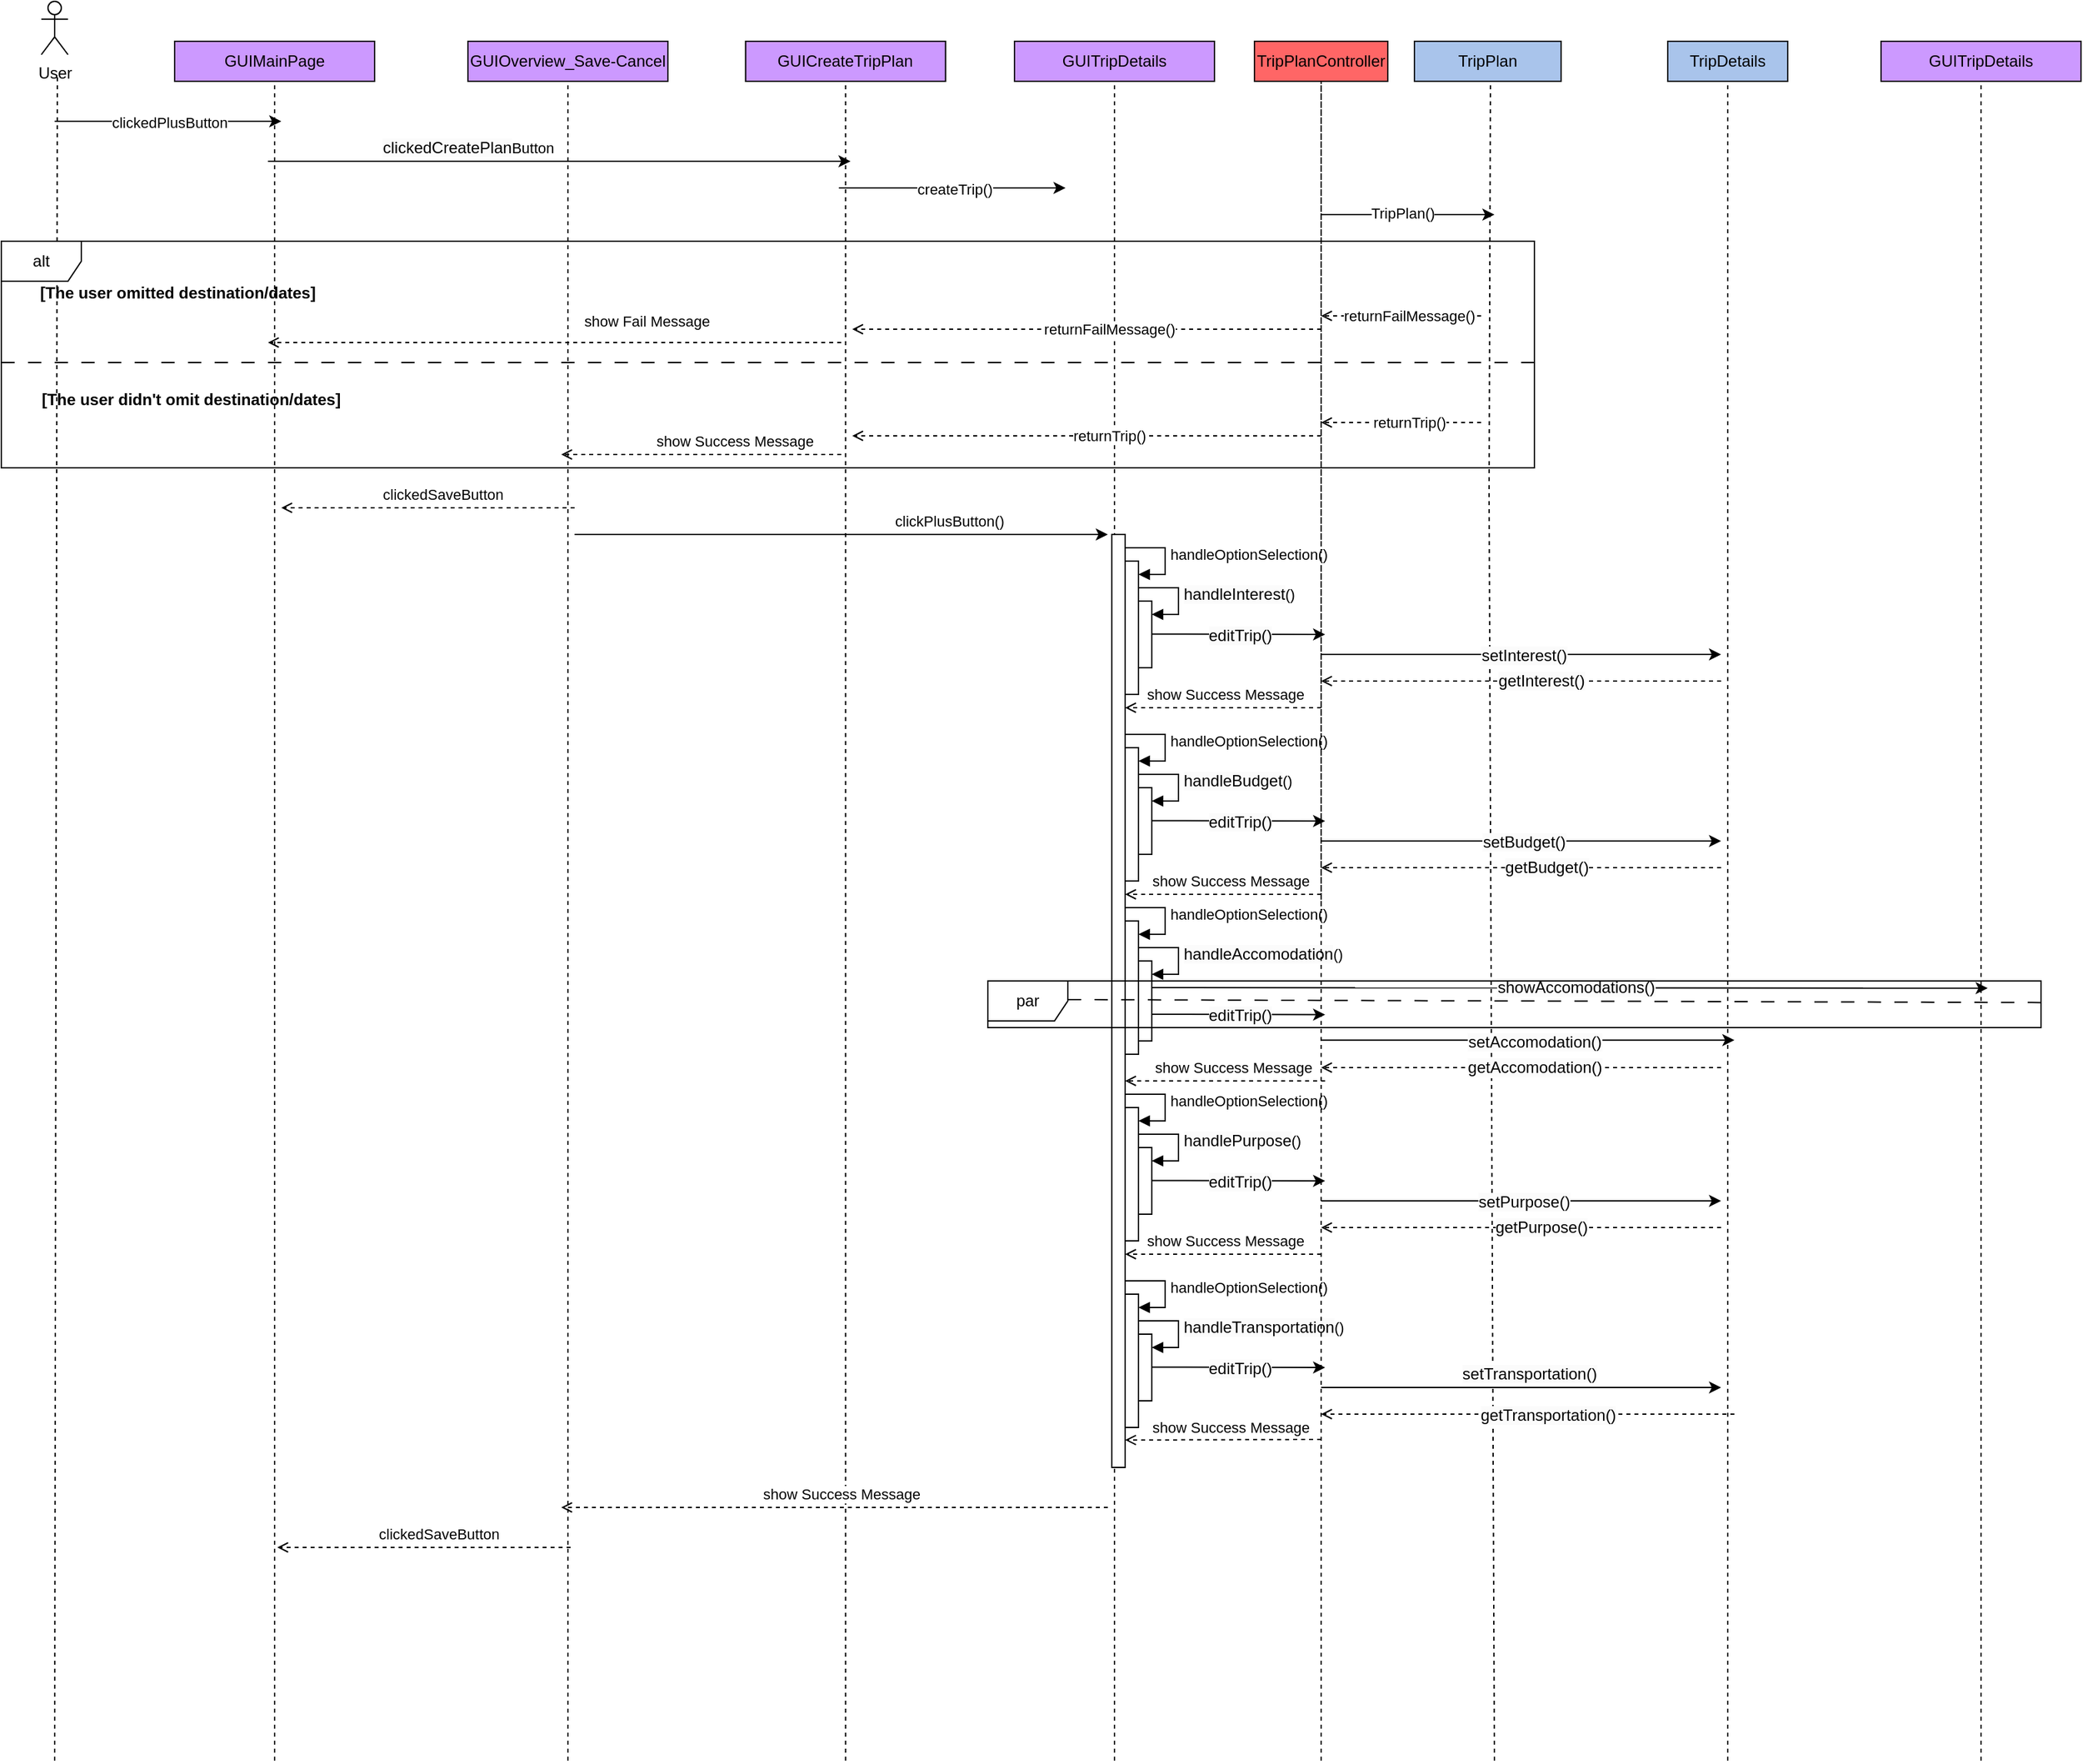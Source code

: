 <mxfile version="26.1.1">
  <diagram name="CreateNewPlan" id="tZ0ytR0-mEbCzrp-FiRG">
    <mxGraphModel dx="763" dy="351" grid="1" gridSize="10" guides="1" tooltips="1" connect="1" arrows="1" fold="1" page="1" pageScale="1" pageWidth="2336" pageHeight="1654" math="0" shadow="0">
      <root>
        <mxCell id="0" />
        <mxCell id="1" parent="0" />
        <mxCell id="IUGxkRK6oalnHVLEm6Ad-2" value="TripPlanController" style="rounded=0;whiteSpace=wrap;html=1;fillColor=#FF6666;" parent="1" vertex="1">
          <mxGeometry x="1190" y="30" width="100" height="30" as="geometry" />
        </mxCell>
        <mxCell id="IUGxkRK6oalnHVLEm6Ad-3" value="" style="endArrow=none;dashed=1;html=1;rounded=0;entryX=0.5;entryY=1;entryDx=0;entryDy=0;" parent="1" edge="1">
          <mxGeometry width="50" height="50" relative="1" as="geometry">
            <mxPoint x="290" y="1320" as="sourcePoint" />
            <mxPoint x="292" y="56" as="targetPoint" />
          </mxGeometry>
        </mxCell>
        <mxCell id="IUGxkRK6oalnHVLEm6Ad-11" value="User" style="shape=umlActor;verticalLabelPosition=bottom;verticalAlign=top;html=1;" parent="1" vertex="1">
          <mxGeometry x="280" width="20" height="40" as="geometry" />
        </mxCell>
        <mxCell id="IUGxkRK6oalnHVLEm6Ad-20" value="TripDetails" style="rounded=0;whiteSpace=wrap;html=1;fillColor=#A9C4EB;" parent="1" vertex="1">
          <mxGeometry x="1500" y="30" width="90" height="30" as="geometry" />
        </mxCell>
        <mxCell id="IUGxkRK6oalnHVLEm6Ad-21" value="TripPlan" style="rounded=0;whiteSpace=wrap;html=1;fillColor=#A9C4EB;" parent="1" vertex="1">
          <mxGeometry x="1310" y="30" width="110" height="30" as="geometry" />
        </mxCell>
        <mxCell id="IUGxkRK6oalnHVLEm6Ad-22" value="" style="endArrow=none;dashed=1;html=1;rounded=0;entryX=0.5;entryY=1;entryDx=0;entryDy=0;" parent="1" target="IUGxkRK6oalnHVLEm6Ad-2" edge="1">
          <mxGeometry width="50" height="50" relative="1" as="geometry">
            <mxPoint x="1240" y="680" as="sourcePoint" />
            <mxPoint x="1250" y="260" as="targetPoint" />
            <Array as="points">
              <mxPoint x="1240" y="230" />
            </Array>
          </mxGeometry>
        </mxCell>
        <mxCell id="IUGxkRK6oalnHVLEm6Ad-23" value="" style="endArrow=none;dashed=1;html=1;rounded=0;entryX=0.5;entryY=1;entryDx=0;entryDy=0;" parent="1" target="IUGxkRK6oalnHVLEm6Ad-20" edge="1">
          <mxGeometry width="50" height="50" relative="1" as="geometry">
            <mxPoint x="1545" y="1320" as="sourcePoint" />
            <mxPoint x="1420" y="260" as="targetPoint" />
          </mxGeometry>
        </mxCell>
        <mxCell id="IUGxkRK6oalnHVLEm6Ad-24" value="" style="endArrow=none;dashed=1;html=1;rounded=0;entryX=0.5;entryY=1;entryDx=0;entryDy=0;" parent="1" edge="1">
          <mxGeometry width="50" height="50" relative="1" as="geometry">
            <mxPoint x="1370" y="1320" as="sourcePoint" />
            <mxPoint x="1367" y="60" as="targetPoint" />
            <Array as="points">
              <mxPoint x="1366" y="370" />
            </Array>
          </mxGeometry>
        </mxCell>
        <mxCell id="IUGxkRK6oalnHVLEm6Ad-27" value="" style="html=1;verticalAlign=bottom;labelBackgroundColor=none;endArrow=open;endFill=0;dashed=1;rounded=0;" parent="1" edge="1">
          <mxGeometry width="160" relative="1" as="geometry">
            <mxPoint x="1360" y="236" as="sourcePoint" />
            <mxPoint x="1240" y="236" as="targetPoint" />
          </mxGeometry>
        </mxCell>
        <mxCell id="IUGxkRK6oalnHVLEm6Ad-28" value="Text" style="edgeLabel;html=1;align=center;verticalAlign=middle;resizable=0;points=[];" parent="IUGxkRK6oalnHVLEm6Ad-27" connectable="0" vertex="1">
          <mxGeometry x="-0.074" relative="1" as="geometry">
            <mxPoint as="offset" />
          </mxGeometry>
        </mxCell>
        <mxCell id="IUGxkRK6oalnHVLEm6Ad-29" value="returnFailMessage&lt;span style=&quot;background-color: light-dark(#ffffff, var(--ge-dark-color, #121212)); color: light-dark(rgb(0, 0, 0), rgb(255, 255, 255));&quot;&gt;()&lt;/span&gt;" style="edgeLabel;html=1;align=center;verticalAlign=middle;resizable=0;points=[];" parent="IUGxkRK6oalnHVLEm6Ad-27" connectable="0" vertex="1">
          <mxGeometry x="-0.096" relative="1" as="geometry">
            <mxPoint as="offset" />
          </mxGeometry>
        </mxCell>
        <mxCell id="IUGxkRK6oalnHVLEm6Ad-43" value="alt" style="shape=umlFrame;whiteSpace=wrap;html=1;pointerEvents=0;" parent="1" vertex="1">
          <mxGeometry x="250" y="180" width="1150" height="170" as="geometry" />
        </mxCell>
        <mxCell id="IUGxkRK6oalnHVLEm6Ad-44" value="" style="endArrow=none;startArrow=none;endFill=0;startFill=0;endSize=8;html=1;verticalAlign=bottom;dashed=1;labelBackgroundColor=none;dashPattern=10 10;rounded=0;entryX=1;entryY=0.535;entryDx=0;entryDy=0;entryPerimeter=0;" parent="1" target="IUGxkRK6oalnHVLEm6Ad-43" edge="1">
          <mxGeometry width="160" relative="1" as="geometry">
            <mxPoint x="250" y="271" as="sourcePoint" />
            <mxPoint x="760" y="271" as="targetPoint" />
          </mxGeometry>
        </mxCell>
        <mxCell id="IUGxkRK6oalnHVLEm6Ad-49" value="[The user didn&#39;t omit destination/dates]" style="text;align=center;fontStyle=1;verticalAlign=middle;spacingLeft=3;spacingRight=3;strokeColor=none;rotatable=0;points=[[0,0.5],[1,0.5]];portConstraint=eastwest;html=1;" parent="1" vertex="1">
          <mxGeometry x="327" y="286" width="130" height="26" as="geometry" />
        </mxCell>
        <mxCell id="IUGxkRK6oalnHVLEm6Ad-51" value="GUICreateTripPlan" style="rounded=0;whiteSpace=wrap;html=1;fillColor=#CC99FF;" parent="1" vertex="1">
          <mxGeometry x="808.29" y="30" width="150" height="30" as="geometry" />
        </mxCell>
        <mxCell id="IUGxkRK6oalnHVLEm6Ad-52" value="" style="endArrow=none;dashed=1;html=1;rounded=0;entryX=0.5;entryY=1;entryDx=0;entryDy=0;" parent="1" target="IUGxkRK6oalnHVLEm6Ad-51" edge="1">
          <mxGeometry width="50" height="50" relative="1" as="geometry">
            <mxPoint x="883.29" y="1320" as="sourcePoint" />
            <mxPoint x="1048.29" y="260" as="targetPoint" />
          </mxGeometry>
        </mxCell>
        <mxCell id="IUGxkRK6oalnHVLEm6Ad-53" value="GUITripDetails" style="rounded=0;whiteSpace=wrap;html=1;fillColor=#CC99FF;" parent="1" vertex="1">
          <mxGeometry x="1010" y="30" width="150" height="30" as="geometry" />
        </mxCell>
        <mxCell id="IUGxkRK6oalnHVLEm6Ad-54" value="" style="endArrow=none;dashed=1;html=1;rounded=0;entryX=0.5;entryY=1;entryDx=0;entryDy=0;" parent="1" target="IUGxkRK6oalnHVLEm6Ad-53" edge="1">
          <mxGeometry width="50" height="50" relative="1" as="geometry">
            <mxPoint x="1085" y="1320" as="sourcePoint" />
            <mxPoint x="1250" y="260" as="targetPoint" />
          </mxGeometry>
        </mxCell>
        <mxCell id="IUGxkRK6oalnHVLEm6Ad-55" value="" style="endArrow=classic;html=1;rounded=0;" parent="1" edge="1">
          <mxGeometry width="50" height="50" relative="1" as="geometry">
            <mxPoint x="878.29" y="140" as="sourcePoint" />
            <mxPoint x="1048.29" y="140" as="targetPoint" />
          </mxGeometry>
        </mxCell>
        <mxCell id="IUGxkRK6oalnHVLEm6Ad-56" value="createTrip()" style="edgeLabel;html=1;align=center;verticalAlign=middle;resizable=0;points=[];" parent="IUGxkRK6oalnHVLEm6Ad-55" connectable="0" vertex="1">
          <mxGeometry x="0.012" y="-1" relative="1" as="geometry">
            <mxPoint as="offset" />
          </mxGeometry>
        </mxCell>
        <mxCell id="IUGxkRK6oalnHVLEm6Ad-57" value="" style="endArrow=classic;html=1;rounded=0;" parent="1" edge="1">
          <mxGeometry width="50" height="50" relative="1" as="geometry">
            <mxPoint x="1240" y="160" as="sourcePoint" />
            <mxPoint x="1370" y="160" as="targetPoint" />
          </mxGeometry>
        </mxCell>
        <mxCell id="IUGxkRK6oalnHVLEm6Ad-98" value="TripPlan()" style="edgeLabel;html=1;align=center;verticalAlign=middle;resizable=0;points=[];" parent="IUGxkRK6oalnHVLEm6Ad-57" vertex="1" connectable="0">
          <mxGeometry x="-0.468" y="1" relative="1" as="geometry">
            <mxPoint x="26" as="offset" />
          </mxGeometry>
        </mxCell>
        <mxCell id="IUGxkRK6oalnHVLEm6Ad-59" value="" style="endArrow=classic;html=1;rounded=0;" parent="1" edge="1">
          <mxGeometry width="50" height="50" relative="1" as="geometry">
            <mxPoint x="680" y="400" as="sourcePoint" />
            <mxPoint x="1080" y="400" as="targetPoint" />
          </mxGeometry>
        </mxCell>
        <mxCell id="IUGxkRK6oalnHVLEm6Ad-60" value="clickPlusButton()" style="edgeLabel;html=1;align=center;verticalAlign=middle;resizable=0;points=[];" parent="IUGxkRK6oalnHVLEm6Ad-59" connectable="0" vertex="1">
          <mxGeometry x="0.012" y="-1" relative="1" as="geometry">
            <mxPoint x="78" y="-11" as="offset" />
          </mxGeometry>
        </mxCell>
        <mxCell id="IUGxkRK6oalnHVLEm6Ad-64" value="" style="endArrow=classic;html=1;rounded=0;" parent="1" edge="1">
          <mxGeometry width="50" height="50" relative="1" as="geometry">
            <mxPoint x="1113" y="474.71" as="sourcePoint" />
            <mxPoint x="1243" y="475" as="targetPoint" />
          </mxGeometry>
        </mxCell>
        <mxCell id="IUGxkRK6oalnHVLEm6Ad-65" value="&lt;span style=&quot;font-size: 12px; text-align: left; text-wrap-mode: wrap; background-color: rgb(251, 251, 251);&quot;&gt;editTrip()&lt;/span&gt;" style="edgeLabel;html=1;align=center;verticalAlign=middle;resizable=0;points=[];" parent="IUGxkRK6oalnHVLEm6Ad-64" connectable="0" vertex="1">
          <mxGeometry x="0.012" y="-1" relative="1" as="geometry">
            <mxPoint as="offset" />
          </mxGeometry>
        </mxCell>
        <mxCell id="IUGxkRK6oalnHVLEm6Ad-66" value="" style="endArrow=classic;html=1;rounded=0;" parent="1" edge="1">
          <mxGeometry width="50" height="50" relative="1" as="geometry">
            <mxPoint x="1240" y="490" as="sourcePoint" />
            <mxPoint x="1540" y="490" as="targetPoint" />
          </mxGeometry>
        </mxCell>
        <mxCell id="IUGxkRK6oalnHVLEm6Ad-67" value="&lt;span style=&quot;font-size: 12px; text-align: left; text-wrap-mode: wrap; background-color: rgb(251, 251, 251);&quot;&gt;setInterest()&lt;/span&gt;" style="edgeLabel;html=1;align=center;verticalAlign=middle;resizable=0;points=[];" parent="IUGxkRK6oalnHVLEm6Ad-66" connectable="0" vertex="1">
          <mxGeometry x="0.012" y="-1" relative="1" as="geometry">
            <mxPoint as="offset" />
          </mxGeometry>
        </mxCell>
        <mxCell id="IUGxkRK6oalnHVLEm6Ad-86" value="[The user omitted destination/dates]" style="text;align=center;fontStyle=1;verticalAlign=middle;spacingLeft=3;spacingRight=3;strokeColor=none;rotatable=0;points=[[0,0.5],[1,0.5]];portConstraint=eastwest;html=1;" parent="1" vertex="1">
          <mxGeometry x="317" y="206" width="130" height="26" as="geometry" />
        </mxCell>
        <mxCell id="IUGxkRK6oalnHVLEm6Ad-88" value="" style="html=1;verticalAlign=bottom;labelBackgroundColor=none;endArrow=open;endFill=0;dashed=1;rounded=0;" parent="1" edge="1">
          <mxGeometry width="160" relative="1" as="geometry">
            <mxPoint x="1240" y="246" as="sourcePoint" />
            <mxPoint x="888.29" y="246" as="targetPoint" />
          </mxGeometry>
        </mxCell>
        <mxCell id="IUGxkRK6oalnHVLEm6Ad-89" value="Text" style="edgeLabel;html=1;align=center;verticalAlign=middle;resizable=0;points=[];" parent="IUGxkRK6oalnHVLEm6Ad-88" connectable="0" vertex="1">
          <mxGeometry x="-0.074" relative="1" as="geometry">
            <mxPoint as="offset" />
          </mxGeometry>
        </mxCell>
        <mxCell id="IUGxkRK6oalnHVLEm6Ad-90" value="returnFailMessage&lt;span style=&quot;color: light-dark(rgb(0, 0, 0), rgb(255, 255, 255)); background-color: light-dark(#ffffff, var(--ge-dark-color, #121212));&quot;&gt;()&lt;/span&gt;" style="edgeLabel;html=1;align=center;verticalAlign=middle;resizable=0;points=[];" parent="IUGxkRK6oalnHVLEm6Ad-88" connectable="0" vertex="1">
          <mxGeometry x="-0.096" relative="1" as="geometry">
            <mxPoint as="offset" />
          </mxGeometry>
        </mxCell>
        <mxCell id="IUGxkRK6oalnHVLEm6Ad-91" value="" style="html=1;verticalAlign=bottom;labelBackgroundColor=none;endArrow=open;endFill=0;dashed=1;rounded=0;" parent="1" edge="1">
          <mxGeometry width="160" relative="1" as="geometry">
            <mxPoint x="1360" y="316" as="sourcePoint" />
            <mxPoint x="1240" y="316" as="targetPoint" />
          </mxGeometry>
        </mxCell>
        <mxCell id="IUGxkRK6oalnHVLEm6Ad-92" value="Text" style="edgeLabel;html=1;align=center;verticalAlign=middle;resizable=0;points=[];" parent="IUGxkRK6oalnHVLEm6Ad-91" connectable="0" vertex="1">
          <mxGeometry x="-0.074" relative="1" as="geometry">
            <mxPoint as="offset" />
          </mxGeometry>
        </mxCell>
        <mxCell id="IUGxkRK6oalnHVLEm6Ad-93" value="returnTrip()" style="edgeLabel;html=1;align=center;verticalAlign=middle;resizable=0;points=[];" parent="IUGxkRK6oalnHVLEm6Ad-91" connectable="0" vertex="1">
          <mxGeometry x="-0.096" relative="1" as="geometry">
            <mxPoint as="offset" />
          </mxGeometry>
        </mxCell>
        <mxCell id="IUGxkRK6oalnHVLEm6Ad-94" value="" style="html=1;verticalAlign=bottom;labelBackgroundColor=none;endArrow=open;endFill=0;dashed=1;rounded=0;" parent="1" edge="1">
          <mxGeometry width="160" relative="1" as="geometry">
            <mxPoint x="1240" y="326" as="sourcePoint" />
            <mxPoint x="888.29" y="326" as="targetPoint" />
          </mxGeometry>
        </mxCell>
        <mxCell id="IUGxkRK6oalnHVLEm6Ad-95" value="Text" style="edgeLabel;html=1;align=center;verticalAlign=middle;resizable=0;points=[];" parent="IUGxkRK6oalnHVLEm6Ad-94" connectable="0" vertex="1">
          <mxGeometry x="-0.074" relative="1" as="geometry">
            <mxPoint as="offset" />
          </mxGeometry>
        </mxCell>
        <mxCell id="IUGxkRK6oalnHVLEm6Ad-96" value="returnTrip()" style="edgeLabel;html=1;align=center;verticalAlign=middle;resizable=0;points=[];" parent="IUGxkRK6oalnHVLEm6Ad-94" connectable="0" vertex="1">
          <mxGeometry x="-0.096" relative="1" as="geometry">
            <mxPoint as="offset" />
          </mxGeometry>
        </mxCell>
        <mxCell id="IUGxkRK6oalnHVLEm6Ad-99" value="" style="html=1;verticalAlign=bottom;labelBackgroundColor=none;endArrow=open;endFill=0;dashed=1;rounded=0;" parent="1" edge="1">
          <mxGeometry width="160" relative="1" as="geometry">
            <mxPoint x="880" y="256" as="sourcePoint" />
            <mxPoint x="450" y="256" as="targetPoint" />
          </mxGeometry>
        </mxCell>
        <mxCell id="IUGxkRK6oalnHVLEm6Ad-101" value="show Fail Message" style="edgeLabel;html=1;align=center;verticalAlign=middle;resizable=0;points=[];" parent="IUGxkRK6oalnHVLEm6Ad-99" connectable="0" vertex="1">
          <mxGeometry x="-0.096" relative="1" as="geometry">
            <mxPoint x="48" y="-16" as="offset" />
          </mxGeometry>
        </mxCell>
        <mxCell id="IUGxkRK6oalnHVLEm6Ad-102" value="" style="html=1;verticalAlign=bottom;labelBackgroundColor=none;endArrow=open;endFill=0;dashed=1;rounded=0;" parent="1" edge="1">
          <mxGeometry width="160" relative="1" as="geometry">
            <mxPoint x="880" y="340" as="sourcePoint" />
            <mxPoint x="670" y="340" as="targetPoint" />
          </mxGeometry>
        </mxCell>
        <mxCell id="IUGxkRK6oalnHVLEm6Ad-104" value="show Success Message" style="edgeLabel;html=1;align=center;verticalAlign=middle;resizable=0;points=[];" parent="IUGxkRK6oalnHVLEm6Ad-102" connectable="0" vertex="1">
          <mxGeometry x="-0.096" relative="1" as="geometry">
            <mxPoint x="15" y="-10" as="offset" />
          </mxGeometry>
        </mxCell>
        <mxCell id="IUGxkRK6oalnHVLEm6Ad-107" value="" style="html=1;points=[[0,0,0,0,5],[0,1,0,0,-5],[1,0,0,0,5],[1,1,0,0,-5]];perimeter=orthogonalPerimeter;outlineConnect=0;targetShapes=umlLifeline;portConstraint=eastwest;newEdgeStyle={&quot;curved&quot;:0,&quot;rounded&quot;:0};" parent="1" vertex="1">
          <mxGeometry x="1083" y="400" width="10" height="700" as="geometry" />
        </mxCell>
        <mxCell id="IUGxkRK6oalnHVLEm6Ad-108" value="" style="html=1;points=[[0,0,0,0,5],[0,1,0,0,-5],[1,0,0,0,5],[1,1,0,0,-5]];perimeter=orthogonalPerimeter;outlineConnect=0;targetShapes=umlLifeline;portConstraint=eastwest;newEdgeStyle={&quot;curved&quot;:0,&quot;rounded&quot;:0};" parent="1" vertex="1">
          <mxGeometry x="1093" y="420" width="10" height="100" as="geometry" />
        </mxCell>
        <mxCell id="IUGxkRK6oalnHVLEm6Ad-109" value="handleOptionSelection()" style="html=1;align=left;spacingLeft=2;endArrow=block;rounded=0;edgeStyle=orthogonalEdgeStyle;curved=0;rounded=0;" parent="1" source="IUGxkRK6oalnHVLEm6Ad-107" target="IUGxkRK6oalnHVLEm6Ad-108" edge="1">
          <mxGeometry relative="1" as="geometry">
            <mxPoint x="1113" y="410" as="sourcePoint" />
            <Array as="points">
              <mxPoint x="1123" y="410" />
              <mxPoint x="1123" y="430" />
            </Array>
          </mxGeometry>
        </mxCell>
        <mxCell id="IUGxkRK6oalnHVLEm6Ad-111" value="" style="html=1;points=[[0,0,0,0,5],[0,1,0,0,-5],[1,0,0,0,5],[1,1,0,0,-5]];perimeter=orthogonalPerimeter;outlineConnect=0;targetShapes=umlLifeline;portConstraint=eastwest;newEdgeStyle={&quot;curved&quot;:0,&quot;rounded&quot;:0};" parent="1" vertex="1">
          <mxGeometry x="1103" y="450" width="10" height="50" as="geometry" />
        </mxCell>
        <mxCell id="IUGxkRK6oalnHVLEm6Ad-113" value="&lt;span style=&quot;font-size: 12px; text-wrap-mode: wrap; background-color: rgb(251, 251, 251);&quot;&gt;handleInterest&lt;/span&gt;()" style="html=1;align=left;spacingLeft=2;endArrow=block;rounded=0;edgeStyle=orthogonalEdgeStyle;curved=0;rounded=0;" parent="1" edge="1">
          <mxGeometry relative="1" as="geometry">
            <mxPoint x="1103" y="440" as="sourcePoint" />
            <Array as="points">
              <mxPoint x="1133" y="440" />
              <mxPoint x="1133" y="460" />
            </Array>
            <mxPoint x="1113" y="460" as="targetPoint" />
          </mxGeometry>
        </mxCell>
        <mxCell id="IUGxkRK6oalnHVLEm6Ad-123" value="" style="endArrow=classic;html=1;rounded=0;" parent="1" edge="1">
          <mxGeometry width="50" height="50" relative="1" as="geometry">
            <mxPoint x="1113" y="614.71" as="sourcePoint" />
            <mxPoint x="1243" y="615" as="targetPoint" />
          </mxGeometry>
        </mxCell>
        <mxCell id="IUGxkRK6oalnHVLEm6Ad-124" value="&lt;span style=&quot;font-size: 12px; text-align: left; text-wrap-mode: wrap; background-color: rgb(251, 251, 251);&quot;&gt;editTrip()&lt;/span&gt;" style="edgeLabel;html=1;align=center;verticalAlign=middle;resizable=0;points=[];" parent="IUGxkRK6oalnHVLEm6Ad-123" connectable="0" vertex="1">
          <mxGeometry x="0.012" y="-1" relative="1" as="geometry">
            <mxPoint as="offset" />
          </mxGeometry>
        </mxCell>
        <mxCell id="IUGxkRK6oalnHVLEm6Ad-125" value="" style="endArrow=classic;html=1;rounded=0;" parent="1" edge="1">
          <mxGeometry width="50" height="50" relative="1" as="geometry">
            <mxPoint x="1240" y="630" as="sourcePoint" />
            <mxPoint x="1540" y="630" as="targetPoint" />
          </mxGeometry>
        </mxCell>
        <mxCell id="IUGxkRK6oalnHVLEm6Ad-126" value="&lt;span style=&quot;font-size: 12px; text-align: left; text-wrap-mode: wrap; background-color: rgb(251, 251, 251);&quot;&gt;setBudget()&lt;/span&gt;" style="edgeLabel;html=1;align=center;verticalAlign=middle;resizable=0;points=[];" parent="IUGxkRK6oalnHVLEm6Ad-125" connectable="0" vertex="1">
          <mxGeometry x="0.012" y="-1" relative="1" as="geometry">
            <mxPoint as="offset" />
          </mxGeometry>
        </mxCell>
        <mxCell id="IUGxkRK6oalnHVLEm6Ad-127" value="" style="html=1;points=[[0,0,0,0,5],[0,1,0,0,-5],[1,0,0,0,5],[1,1,0,0,-5]];perimeter=orthogonalPerimeter;outlineConnect=0;targetShapes=umlLifeline;portConstraint=eastwest;newEdgeStyle={&quot;curved&quot;:0,&quot;rounded&quot;:0};" parent="1" vertex="1">
          <mxGeometry x="1093" y="560" width="10" height="100" as="geometry" />
        </mxCell>
        <mxCell id="IUGxkRK6oalnHVLEm6Ad-128" value="handleOptionSelection()" style="html=1;align=left;spacingLeft=2;endArrow=block;rounded=0;edgeStyle=orthogonalEdgeStyle;curved=0;rounded=0;" parent="1" target="IUGxkRK6oalnHVLEm6Ad-127" edge="1">
          <mxGeometry relative="1" as="geometry">
            <mxPoint x="1093" y="550" as="sourcePoint" />
            <Array as="points">
              <mxPoint x="1123" y="550" />
              <mxPoint x="1123" y="570" />
            </Array>
          </mxGeometry>
        </mxCell>
        <mxCell id="IUGxkRK6oalnHVLEm6Ad-129" value="" style="html=1;points=[[0,0,0,0,5],[0,1,0,0,-5],[1,0,0,0,5],[1,1,0,0,-5]];perimeter=orthogonalPerimeter;outlineConnect=0;targetShapes=umlLifeline;portConstraint=eastwest;newEdgeStyle={&quot;curved&quot;:0,&quot;rounded&quot;:0};" parent="1" vertex="1">
          <mxGeometry x="1103" y="590" width="10" height="50" as="geometry" />
        </mxCell>
        <mxCell id="IUGxkRK6oalnHVLEm6Ad-130" value="&lt;span style=&quot;font-size: 12px; text-wrap-mode: wrap; background-color: rgb(251, 251, 251);&quot;&gt;handleBudget&lt;/span&gt;()" style="html=1;align=left;spacingLeft=2;endArrow=block;rounded=0;edgeStyle=orthogonalEdgeStyle;curved=0;rounded=0;" parent="1" edge="1">
          <mxGeometry relative="1" as="geometry">
            <mxPoint x="1103" y="580" as="sourcePoint" />
            <Array as="points">
              <mxPoint x="1133" y="580" />
              <mxPoint x="1133" y="600" />
            </Array>
            <mxPoint x="1113" y="600" as="targetPoint" />
          </mxGeometry>
        </mxCell>
        <mxCell id="IUGxkRK6oalnHVLEm6Ad-131" value="" style="endArrow=classic;html=1;rounded=0;" parent="1" edge="1">
          <mxGeometry width="50" height="50" relative="1" as="geometry">
            <mxPoint x="1113" y="760" as="sourcePoint" />
            <mxPoint x="1243" y="760.29" as="targetPoint" />
          </mxGeometry>
        </mxCell>
        <mxCell id="IUGxkRK6oalnHVLEm6Ad-132" value="&lt;span style=&quot;font-size: 12px; text-align: left; text-wrap-mode: wrap; background-color: rgb(251, 251, 251);&quot;&gt;editTrip()&lt;/span&gt;" style="edgeLabel;html=1;align=center;verticalAlign=middle;resizable=0;points=[];" parent="IUGxkRK6oalnHVLEm6Ad-131" connectable="0" vertex="1">
          <mxGeometry x="0.012" y="-1" relative="1" as="geometry">
            <mxPoint as="offset" />
          </mxGeometry>
        </mxCell>
        <mxCell id="IUGxkRK6oalnHVLEm6Ad-133" value="" style="endArrow=classic;html=1;rounded=0;" parent="1" edge="1">
          <mxGeometry width="50" height="50" relative="1" as="geometry">
            <mxPoint x="1240" y="779.43" as="sourcePoint" />
            <mxPoint x="1550" y="779.43" as="targetPoint" />
          </mxGeometry>
        </mxCell>
        <mxCell id="IUGxkRK6oalnHVLEm6Ad-134" value="&lt;span style=&quot;font-size: 12px; text-align: left; text-wrap-mode: wrap; background-color: rgb(251, 251, 251);&quot;&gt;setAccomodation()&lt;/span&gt;" style="edgeLabel;html=1;align=center;verticalAlign=middle;resizable=0;points=[];" parent="IUGxkRK6oalnHVLEm6Ad-133" connectable="0" vertex="1">
          <mxGeometry x="0.012" y="-1" relative="1" as="geometry">
            <mxPoint x="3" as="offset" />
          </mxGeometry>
        </mxCell>
        <mxCell id="IUGxkRK6oalnHVLEm6Ad-135" value="" style="html=1;points=[[0,0,0,0,5],[0,1,0,0,-5],[1,0,0,0,5],[1,1,0,0,-5]];perimeter=orthogonalPerimeter;outlineConnect=0;targetShapes=umlLifeline;portConstraint=eastwest;newEdgeStyle={&quot;curved&quot;:0,&quot;rounded&quot;:0};" parent="1" vertex="1">
          <mxGeometry x="1093" y="690" width="10" height="100" as="geometry" />
        </mxCell>
        <mxCell id="IUGxkRK6oalnHVLEm6Ad-136" value="handleOptionSelection()" style="html=1;align=left;spacingLeft=2;endArrow=block;rounded=0;edgeStyle=orthogonalEdgeStyle;curved=0;rounded=0;" parent="1" target="IUGxkRK6oalnHVLEm6Ad-135" edge="1">
          <mxGeometry relative="1" as="geometry">
            <mxPoint x="1093" y="680" as="sourcePoint" />
            <Array as="points">
              <mxPoint x="1123" y="680" />
              <mxPoint x="1123" y="700" />
            </Array>
          </mxGeometry>
        </mxCell>
        <mxCell id="IUGxkRK6oalnHVLEm6Ad-137" value="" style="html=1;points=[[0,0,0,0,5],[0,1,0,0,-5],[1,0,0,0,5],[1,1,0,0,-5]];perimeter=orthogonalPerimeter;outlineConnect=0;targetShapes=umlLifeline;portConstraint=eastwest;newEdgeStyle={&quot;curved&quot;:0,&quot;rounded&quot;:0};" parent="1" vertex="1">
          <mxGeometry x="1103" y="720" width="10" height="60" as="geometry" />
        </mxCell>
        <mxCell id="IUGxkRK6oalnHVLEm6Ad-138" value="&lt;span style=&quot;font-size: 12px; text-wrap-mode: wrap; background-color: rgb(251, 251, 251);&quot;&gt;handleAccomodation&lt;/span&gt;()" style="html=1;align=left;spacingLeft=2;endArrow=block;rounded=0;edgeStyle=orthogonalEdgeStyle;curved=0;rounded=0;" parent="1" edge="1">
          <mxGeometry relative="1" as="geometry">
            <mxPoint x="1103" y="710" as="sourcePoint" />
            <Array as="points">
              <mxPoint x="1133" y="710" />
              <mxPoint x="1133" y="730" />
            </Array>
            <mxPoint x="1113" y="730" as="targetPoint" />
          </mxGeometry>
        </mxCell>
        <mxCell id="IUGxkRK6oalnHVLEm6Ad-139" value="" style="endArrow=classic;html=1;rounded=0;" parent="1" edge="1">
          <mxGeometry width="50" height="50" relative="1" as="geometry">
            <mxPoint x="1113" y="884.71" as="sourcePoint" />
            <mxPoint x="1243" y="885" as="targetPoint" />
          </mxGeometry>
        </mxCell>
        <mxCell id="IUGxkRK6oalnHVLEm6Ad-140" value="&lt;span style=&quot;font-size: 12px; text-align: left; text-wrap-mode: wrap; background-color: rgb(251, 251, 251);&quot;&gt;editTrip()&lt;/span&gt;" style="edgeLabel;html=1;align=center;verticalAlign=middle;resizable=0;points=[];" parent="IUGxkRK6oalnHVLEm6Ad-139" connectable="0" vertex="1">
          <mxGeometry x="0.012" y="-1" relative="1" as="geometry">
            <mxPoint as="offset" />
          </mxGeometry>
        </mxCell>
        <mxCell id="IUGxkRK6oalnHVLEm6Ad-141" value="" style="endArrow=classic;html=1;rounded=0;" parent="1" edge="1">
          <mxGeometry width="50" height="50" relative="1" as="geometry">
            <mxPoint x="1240" y="900" as="sourcePoint" />
            <mxPoint x="1540" y="900" as="targetPoint" />
          </mxGeometry>
        </mxCell>
        <mxCell id="IUGxkRK6oalnHVLEm6Ad-142" value="&lt;span style=&quot;font-size: 12px; text-align: left; text-wrap-mode: wrap; background-color: rgb(251, 251, 251);&quot;&gt;setPurpose()&lt;/span&gt;" style="edgeLabel;html=1;align=center;verticalAlign=middle;resizable=0;points=[];" parent="IUGxkRK6oalnHVLEm6Ad-141" connectable="0" vertex="1">
          <mxGeometry x="0.012" y="-1" relative="1" as="geometry">
            <mxPoint as="offset" />
          </mxGeometry>
        </mxCell>
        <mxCell id="IUGxkRK6oalnHVLEm6Ad-143" value="" style="html=1;points=[[0,0,0,0,5],[0,1,0,0,-5],[1,0,0,0,5],[1,1,0,0,-5]];perimeter=orthogonalPerimeter;outlineConnect=0;targetShapes=umlLifeline;portConstraint=eastwest;newEdgeStyle={&quot;curved&quot;:0,&quot;rounded&quot;:0};" parent="1" vertex="1">
          <mxGeometry x="1093" y="830" width="10" height="100" as="geometry" />
        </mxCell>
        <mxCell id="IUGxkRK6oalnHVLEm6Ad-144" value="handleOptionSelection()" style="html=1;align=left;spacingLeft=2;endArrow=block;rounded=0;edgeStyle=orthogonalEdgeStyle;curved=0;rounded=0;" parent="1" target="IUGxkRK6oalnHVLEm6Ad-143" edge="1">
          <mxGeometry relative="1" as="geometry">
            <mxPoint x="1093" y="820" as="sourcePoint" />
            <Array as="points">
              <mxPoint x="1123" y="820" />
              <mxPoint x="1123" y="840" />
            </Array>
          </mxGeometry>
        </mxCell>
        <mxCell id="IUGxkRK6oalnHVLEm6Ad-145" value="" style="html=1;points=[[0,0,0,0,5],[0,1,0,0,-5],[1,0,0,0,5],[1,1,0,0,-5]];perimeter=orthogonalPerimeter;outlineConnect=0;targetShapes=umlLifeline;portConstraint=eastwest;newEdgeStyle={&quot;curved&quot;:0,&quot;rounded&quot;:0};" parent="1" vertex="1">
          <mxGeometry x="1103" y="860" width="10" height="50" as="geometry" />
        </mxCell>
        <mxCell id="IUGxkRK6oalnHVLEm6Ad-146" value="&lt;span style=&quot;font-size: 12px; text-wrap-mode: wrap; background-color: rgb(251, 251, 251);&quot;&gt;handle&lt;/span&gt;&lt;span style=&quot;font-size: 12px; text-wrap-mode: wrap; background-color: rgb(251, 251, 251);&quot;&gt;Purpose&lt;/span&gt;()" style="html=1;align=left;spacingLeft=2;endArrow=block;rounded=0;edgeStyle=orthogonalEdgeStyle;curved=0;rounded=0;" parent="1" edge="1">
          <mxGeometry relative="1" as="geometry">
            <mxPoint x="1103" y="850" as="sourcePoint" />
            <Array as="points">
              <mxPoint x="1133" y="850" />
              <mxPoint x="1133" y="870" />
            </Array>
            <mxPoint x="1113" y="870" as="targetPoint" />
          </mxGeometry>
        </mxCell>
        <mxCell id="IUGxkRK6oalnHVLEm6Ad-148" value="" style="endArrow=classic;html=1;rounded=0;" parent="1" edge="1">
          <mxGeometry width="50" height="50" relative="1" as="geometry">
            <mxPoint x="1113" y="1024.71" as="sourcePoint" />
            <mxPoint x="1243" y="1025" as="targetPoint" />
          </mxGeometry>
        </mxCell>
        <mxCell id="IUGxkRK6oalnHVLEm6Ad-149" value="&lt;span style=&quot;font-size: 12px; text-align: left; text-wrap-mode: wrap; background-color: rgb(251, 251, 251);&quot;&gt;editTrip()&lt;/span&gt;" style="edgeLabel;html=1;align=center;verticalAlign=middle;resizable=0;points=[];" parent="IUGxkRK6oalnHVLEm6Ad-148" connectable="0" vertex="1">
          <mxGeometry x="0.012" y="-1" relative="1" as="geometry">
            <mxPoint as="offset" />
          </mxGeometry>
        </mxCell>
        <mxCell id="IUGxkRK6oalnHVLEm6Ad-150" value="" style="endArrow=classic;html=1;rounded=0;" parent="1" edge="1">
          <mxGeometry width="50" height="50" relative="1" as="geometry">
            <mxPoint x="1240" y="1040" as="sourcePoint" />
            <mxPoint x="1540" y="1040" as="targetPoint" />
          </mxGeometry>
        </mxCell>
        <mxCell id="IUGxkRK6oalnHVLEm6Ad-151" value="&lt;span style=&quot;font-size: 12px; text-align: left; text-wrap-mode: wrap; background-color: rgb(251, 251, 251);&quot;&gt;setTransportation()&lt;/span&gt;" style="edgeLabel;html=1;align=center;verticalAlign=middle;resizable=0;points=[];" parent="IUGxkRK6oalnHVLEm6Ad-150" connectable="0" vertex="1">
          <mxGeometry x="0.012" y="-1" relative="1" as="geometry">
            <mxPoint x="4" y="-11" as="offset" />
          </mxGeometry>
        </mxCell>
        <mxCell id="IUGxkRK6oalnHVLEm6Ad-152" value="" style="html=1;points=[[0,0,0,0,5],[0,1,0,0,-5],[1,0,0,0,5],[1,1,0,0,-5]];perimeter=orthogonalPerimeter;outlineConnect=0;targetShapes=umlLifeline;portConstraint=eastwest;newEdgeStyle={&quot;curved&quot;:0,&quot;rounded&quot;:0};" parent="1" vertex="1">
          <mxGeometry x="1093" y="970" width="10" height="100" as="geometry" />
        </mxCell>
        <mxCell id="IUGxkRK6oalnHVLEm6Ad-153" value="handleOptionSelection()" style="html=1;align=left;spacingLeft=2;endArrow=block;rounded=0;edgeStyle=orthogonalEdgeStyle;curved=0;rounded=0;" parent="1" target="IUGxkRK6oalnHVLEm6Ad-152" edge="1">
          <mxGeometry relative="1" as="geometry">
            <mxPoint x="1093" y="960" as="sourcePoint" />
            <Array as="points">
              <mxPoint x="1123" y="960" />
              <mxPoint x="1123" y="980" />
            </Array>
          </mxGeometry>
        </mxCell>
        <mxCell id="IUGxkRK6oalnHVLEm6Ad-154" value="" style="html=1;points=[[0,0,0,0,5],[0,1,0,0,-5],[1,0,0,0,5],[1,1,0,0,-5]];perimeter=orthogonalPerimeter;outlineConnect=0;targetShapes=umlLifeline;portConstraint=eastwest;newEdgeStyle={&quot;curved&quot;:0,&quot;rounded&quot;:0};" parent="1" vertex="1">
          <mxGeometry x="1103" y="1000" width="10" height="50" as="geometry" />
        </mxCell>
        <mxCell id="IUGxkRK6oalnHVLEm6Ad-155" value="&lt;span style=&quot;font-size: 12px; text-wrap-mode: wrap; background-color: rgb(251, 251, 251);&quot;&gt;handle&lt;/span&gt;&lt;span style=&quot;font-size: 12px; text-wrap-mode: wrap; background-color: rgb(251, 251, 251);&quot;&gt;Transportation&lt;/span&gt;()" style="html=1;align=left;spacingLeft=2;endArrow=block;rounded=0;edgeStyle=orthogonalEdgeStyle;curved=0;rounded=0;" parent="1" edge="1">
          <mxGeometry relative="1" as="geometry">
            <mxPoint x="1103" y="990" as="sourcePoint" />
            <Array as="points">
              <mxPoint x="1133" y="990" />
              <mxPoint x="1133" y="1010" />
            </Array>
            <mxPoint x="1113" y="1010" as="targetPoint" />
          </mxGeometry>
        </mxCell>
        <mxCell id="IUGxkRK6oalnHVLEm6Ad-159" value="" style="endArrow=none;dashed=1;html=1;rounded=0;entryX=0.5;entryY=1;entryDx=0;entryDy=0;" parent="1" target="IUGxkRK6oalnHVLEm6Ad-2" edge="1">
          <mxGeometry width="50" height="50" relative="1" as="geometry">
            <mxPoint x="1240" y="1320" as="sourcePoint" />
            <mxPoint x="1240" y="60" as="targetPoint" />
            <Array as="points">
              <mxPoint x="1240" y="230" />
            </Array>
          </mxGeometry>
        </mxCell>
        <mxCell id="IUGxkRK6oalnHVLEm6Ad-166" value="" style="html=1;verticalAlign=bottom;labelBackgroundColor=none;endArrow=open;endFill=0;dashed=1;rounded=0;" parent="1" edge="1">
          <mxGeometry width="160" relative="1" as="geometry">
            <mxPoint x="1540" y="510" as="sourcePoint" />
            <mxPoint x="1240" y="510" as="targetPoint" />
          </mxGeometry>
        </mxCell>
        <mxCell id="IUGxkRK6oalnHVLEm6Ad-168" value="&lt;span style=&quot;font-size: 12px; text-align: left; text-wrap-mode: wrap; background-color: rgb(251, 251, 251);&quot;&gt;getInterest()&lt;/span&gt;" style="edgeLabel;html=1;align=center;verticalAlign=middle;resizable=0;points=[];" parent="IUGxkRK6oalnHVLEm6Ad-166" connectable="0" vertex="1">
          <mxGeometry x="-0.096" relative="1" as="geometry">
            <mxPoint as="offset" />
          </mxGeometry>
        </mxCell>
        <mxCell id="IUGxkRK6oalnHVLEm6Ad-169" value="" style="html=1;verticalAlign=bottom;labelBackgroundColor=none;endArrow=open;endFill=0;dashed=1;rounded=0;" parent="1" edge="1">
          <mxGeometry width="160" relative="1" as="geometry">
            <mxPoint x="1240" y="530" as="sourcePoint" />
            <mxPoint x="1093" y="530" as="targetPoint" />
          </mxGeometry>
        </mxCell>
        <mxCell id="IUGxkRK6oalnHVLEm6Ad-170" value="show Success Message" style="edgeLabel;html=1;align=center;verticalAlign=middle;resizable=0;points=[];" parent="IUGxkRK6oalnHVLEm6Ad-169" connectable="0" vertex="1">
          <mxGeometry x="-0.074" relative="1" as="geometry">
            <mxPoint x="-4" y="-10" as="offset" />
          </mxGeometry>
        </mxCell>
        <mxCell id="IUGxkRK6oalnHVLEm6Ad-177" value="" style="html=1;verticalAlign=bottom;labelBackgroundColor=none;endArrow=open;endFill=0;dashed=1;rounded=0;" parent="1" edge="1">
          <mxGeometry width="160" relative="1" as="geometry">
            <mxPoint x="1540" y="650" as="sourcePoint" />
            <mxPoint x="1240" y="650" as="targetPoint" />
          </mxGeometry>
        </mxCell>
        <mxCell id="IUGxkRK6oalnHVLEm6Ad-179" value="&lt;span style=&quot;font-size: 12px; text-align: left; text-wrap-mode: wrap; background-color: rgb(251, 251, 251);&quot;&gt;getBudget()&lt;/span&gt;" style="edgeLabel;html=1;align=center;verticalAlign=middle;resizable=0;points=[];" parent="IUGxkRK6oalnHVLEm6Ad-177" connectable="0" vertex="1">
          <mxGeometry x="-0.096" relative="1" as="geometry">
            <mxPoint x="4" as="offset" />
          </mxGeometry>
        </mxCell>
        <mxCell id="IUGxkRK6oalnHVLEm6Ad-180" value="" style="html=1;verticalAlign=bottom;labelBackgroundColor=none;endArrow=open;endFill=0;dashed=1;rounded=0;" parent="1" edge="1">
          <mxGeometry width="160" relative="1" as="geometry">
            <mxPoint x="1240" y="670" as="sourcePoint" />
            <mxPoint x="1093" y="670" as="targetPoint" />
          </mxGeometry>
        </mxCell>
        <mxCell id="IUGxkRK6oalnHVLEm6Ad-181" value="show Success Message" style="edgeLabel;html=1;align=center;verticalAlign=middle;resizable=0;points=[];" parent="IUGxkRK6oalnHVLEm6Ad-180" connectable="0" vertex="1">
          <mxGeometry x="-0.074" relative="1" as="geometry">
            <mxPoint y="-10" as="offset" />
          </mxGeometry>
        </mxCell>
        <mxCell id="IUGxkRK6oalnHVLEm6Ad-183" value="" style="html=1;verticalAlign=bottom;labelBackgroundColor=none;endArrow=open;endFill=0;dashed=1;rounded=0;" parent="1" edge="1">
          <mxGeometry width="160" relative="1" as="geometry">
            <mxPoint x="1540" y="800" as="sourcePoint" />
            <mxPoint x="1240" y="800" as="targetPoint" />
          </mxGeometry>
        </mxCell>
        <mxCell id="IUGxkRK6oalnHVLEm6Ad-185" value="&lt;span style=&quot;font-size: 12px; text-align: left; text-wrap-mode: wrap; background-color: rgb(251, 251, 251);&quot;&gt;getAccomodation()&lt;/span&gt;" style="edgeLabel;html=1;align=center;verticalAlign=middle;resizable=0;points=[];" parent="IUGxkRK6oalnHVLEm6Ad-183" connectable="0" vertex="1">
          <mxGeometry x="-0.096" relative="1" as="geometry">
            <mxPoint x="-5" as="offset" />
          </mxGeometry>
        </mxCell>
        <mxCell id="IUGxkRK6oalnHVLEm6Ad-186" value="" style="html=1;verticalAlign=bottom;labelBackgroundColor=none;endArrow=open;endFill=0;dashed=1;rounded=0;" parent="1" edge="1">
          <mxGeometry width="160" relative="1" as="geometry">
            <mxPoint x="1243" y="810" as="sourcePoint" />
            <mxPoint x="1093" y="810" as="targetPoint" />
          </mxGeometry>
        </mxCell>
        <mxCell id="IUGxkRK6oalnHVLEm6Ad-187" value="show Success Message" style="edgeLabel;html=1;align=center;verticalAlign=middle;resizable=0;points=[];" parent="IUGxkRK6oalnHVLEm6Ad-186" connectable="0" vertex="1">
          <mxGeometry x="-0.074" relative="1" as="geometry">
            <mxPoint y="-10" as="offset" />
          </mxGeometry>
        </mxCell>
        <mxCell id="IUGxkRK6oalnHVLEm6Ad-188" value="" style="html=1;verticalAlign=bottom;labelBackgroundColor=none;endArrow=open;endFill=0;dashed=1;rounded=0;" parent="1" edge="1">
          <mxGeometry width="160" relative="1" as="geometry">
            <mxPoint x="1540" y="920" as="sourcePoint" />
            <mxPoint x="1240" y="920" as="targetPoint" />
          </mxGeometry>
        </mxCell>
        <mxCell id="IUGxkRK6oalnHVLEm6Ad-190" value="&lt;span style=&quot;font-size: 12px; text-align: left; text-wrap-mode: wrap; background-color: rgb(251, 251, 251);&quot;&gt;getPurpose()&lt;/span&gt;" style="edgeLabel;html=1;align=center;verticalAlign=middle;resizable=0;points=[];" parent="IUGxkRK6oalnHVLEm6Ad-188" connectable="0" vertex="1">
          <mxGeometry x="-0.096" relative="1" as="geometry">
            <mxPoint as="offset" />
          </mxGeometry>
        </mxCell>
        <mxCell id="IUGxkRK6oalnHVLEm6Ad-191" value="" style="html=1;verticalAlign=bottom;labelBackgroundColor=none;endArrow=open;endFill=0;dashed=1;rounded=0;" parent="1" edge="1">
          <mxGeometry width="160" relative="1" as="geometry">
            <mxPoint x="1240" y="940" as="sourcePoint" />
            <mxPoint x="1093" y="940" as="targetPoint" />
          </mxGeometry>
        </mxCell>
        <mxCell id="IUGxkRK6oalnHVLEm6Ad-192" value="show Success Message" style="edgeLabel;html=1;align=center;verticalAlign=middle;resizable=0;points=[];" parent="IUGxkRK6oalnHVLEm6Ad-191" connectable="0" vertex="1">
          <mxGeometry x="-0.074" relative="1" as="geometry">
            <mxPoint x="-4" y="-10" as="offset" />
          </mxGeometry>
        </mxCell>
        <mxCell id="IUGxkRK6oalnHVLEm6Ad-193" value="" style="html=1;verticalAlign=bottom;labelBackgroundColor=none;endArrow=open;endFill=0;dashed=1;rounded=0;" parent="1" edge="1">
          <mxGeometry width="160" relative="1" as="geometry">
            <mxPoint x="1550" y="1060" as="sourcePoint" />
            <mxPoint x="1240" y="1060" as="targetPoint" />
          </mxGeometry>
        </mxCell>
        <mxCell id="IUGxkRK6oalnHVLEm6Ad-195" value="&lt;span style=&quot;font-size: 12px; text-align: left; text-wrap-mode: wrap; background-color: rgb(251, 251, 251);&quot;&gt;getTransportation()&lt;/span&gt;" style="edgeLabel;html=1;align=center;verticalAlign=middle;resizable=0;points=[];" parent="IUGxkRK6oalnHVLEm6Ad-193" connectable="0" vertex="1">
          <mxGeometry x="-0.096" relative="1" as="geometry">
            <mxPoint y="1" as="offset" />
          </mxGeometry>
        </mxCell>
        <mxCell id="IUGxkRK6oalnHVLEm6Ad-196" value="" style="html=1;verticalAlign=bottom;labelBackgroundColor=none;endArrow=open;endFill=0;dashed=1;rounded=0;" parent="1" edge="1">
          <mxGeometry width="160" relative="1" as="geometry">
            <mxPoint x="1240" y="1079" as="sourcePoint" />
            <mxPoint x="1093" y="1079.43" as="targetPoint" />
          </mxGeometry>
        </mxCell>
        <mxCell id="IUGxkRK6oalnHVLEm6Ad-197" value="show Success Message" style="edgeLabel;html=1;align=center;verticalAlign=middle;resizable=0;points=[];" parent="IUGxkRK6oalnHVLEm6Ad-196" connectable="0" vertex="1">
          <mxGeometry x="-0.074" relative="1" as="geometry">
            <mxPoint y="-9" as="offset" />
          </mxGeometry>
        </mxCell>
        <mxCell id="IUGxkRK6oalnHVLEm6Ad-199" value="" style="html=1;verticalAlign=bottom;labelBackgroundColor=none;endArrow=open;endFill=0;dashed=1;rounded=0;" parent="1" edge="1">
          <mxGeometry width="160" relative="1" as="geometry">
            <mxPoint x="1080" y="1130" as="sourcePoint" />
            <mxPoint x="670" y="1130" as="targetPoint" />
          </mxGeometry>
        </mxCell>
        <mxCell id="IUGxkRK6oalnHVLEm6Ad-201" value="show Success Message" style="edgeLabel;html=1;align=center;verticalAlign=middle;resizable=0;points=[];" parent="IUGxkRK6oalnHVLEm6Ad-199" connectable="0" vertex="1">
          <mxGeometry x="-0.096" relative="1" as="geometry">
            <mxPoint x="-15" y="-10" as="offset" />
          </mxGeometry>
        </mxCell>
        <mxCell id="BdGUTUZCkNBA_M6XZbZG-1" value="GUIMainPage" style="rounded=0;whiteSpace=wrap;html=1;fillColor=#CC99FF;" parent="1" vertex="1">
          <mxGeometry x="380" y="30" width="150" height="30" as="geometry" />
        </mxCell>
        <mxCell id="BdGUTUZCkNBA_M6XZbZG-2" value="" style="endArrow=none;dashed=1;html=1;rounded=0;entryX=0.5;entryY=1;entryDx=0;entryDy=0;" parent="1" target="BdGUTUZCkNBA_M6XZbZG-1" edge="1">
          <mxGeometry width="50" height="50" relative="1" as="geometry">
            <mxPoint x="455" y="1320" as="sourcePoint" />
            <mxPoint x="620" y="260" as="targetPoint" />
          </mxGeometry>
        </mxCell>
        <mxCell id="BdGUTUZCkNBA_M6XZbZG-5" value="" style="endArrow=classic;html=1;rounded=0;" parent="1" edge="1">
          <mxGeometry width="50" height="50" relative="1" as="geometry">
            <mxPoint x="450" y="120" as="sourcePoint" />
            <mxPoint x="887" y="120" as="targetPoint" />
          </mxGeometry>
        </mxCell>
        <mxCell id="BdGUTUZCkNBA_M6XZbZG-6" value="&lt;span style=&quot;font-size: 12px; text-align: left; text-wrap-mode: wrap; background-color: rgb(251, 251, 251);&quot;&gt;clickedCreatePlan&lt;/span&gt;Button" style="edgeLabel;html=1;align=center;verticalAlign=middle;resizable=0;points=[];" parent="BdGUTUZCkNBA_M6XZbZG-5" connectable="0" vertex="1">
          <mxGeometry x="0.012" y="-1" relative="1" as="geometry">
            <mxPoint x="-71" y="-11" as="offset" />
          </mxGeometry>
        </mxCell>
        <mxCell id="BdGUTUZCkNBA_M6XZbZG-7" value="GUIOverview_Save-Cancel" style="rounded=0;whiteSpace=wrap;html=1;fillColor=#CC99FF;" parent="1" vertex="1">
          <mxGeometry x="600" y="30" width="150" height="30" as="geometry" />
        </mxCell>
        <mxCell id="BdGUTUZCkNBA_M6XZbZG-8" value="" style="endArrow=none;dashed=1;html=1;rounded=0;entryX=0.5;entryY=1;entryDx=0;entryDy=0;" parent="1" target="BdGUTUZCkNBA_M6XZbZG-7" edge="1">
          <mxGeometry width="50" height="50" relative="1" as="geometry">
            <mxPoint x="675" y="1320" as="sourcePoint" />
            <mxPoint x="840" y="260" as="targetPoint" />
          </mxGeometry>
        </mxCell>
        <mxCell id="BdGUTUZCkNBA_M6XZbZG-9" value="" style="endArrow=classic;html=1;rounded=0;" parent="1" edge="1">
          <mxGeometry width="50" height="50" relative="1" as="geometry">
            <mxPoint x="290" y="90" as="sourcePoint" />
            <mxPoint x="460" y="90" as="targetPoint" />
          </mxGeometry>
        </mxCell>
        <mxCell id="BdGUTUZCkNBA_M6XZbZG-10" value="clickedPlusButton" style="edgeLabel;html=1;align=center;verticalAlign=middle;resizable=0;points=[];" parent="BdGUTUZCkNBA_M6XZbZG-9" connectable="0" vertex="1">
          <mxGeometry x="0.012" y="-1" relative="1" as="geometry">
            <mxPoint as="offset" />
          </mxGeometry>
        </mxCell>
        <mxCell id="BdGUTUZCkNBA_M6XZbZG-12" value="" style="html=1;verticalAlign=bottom;labelBackgroundColor=none;endArrow=open;endFill=0;dashed=1;rounded=0;" parent="1" edge="1">
          <mxGeometry width="160" relative="1" as="geometry">
            <mxPoint x="680" y="380" as="sourcePoint" />
            <mxPoint x="460" y="380" as="targetPoint" />
          </mxGeometry>
        </mxCell>
        <mxCell id="BdGUTUZCkNBA_M6XZbZG-13" value="clickedSaveButton" style="edgeLabel;html=1;align=center;verticalAlign=middle;resizable=0;points=[];" parent="BdGUTUZCkNBA_M6XZbZG-12" connectable="0" vertex="1">
          <mxGeometry x="-0.096" relative="1" as="geometry">
            <mxPoint y="-10" as="offset" />
          </mxGeometry>
        </mxCell>
        <mxCell id="BdGUTUZCkNBA_M6XZbZG-14" value="" style="html=1;verticalAlign=bottom;labelBackgroundColor=none;endArrow=open;endFill=0;dashed=1;rounded=0;" parent="1" edge="1">
          <mxGeometry width="160" relative="1" as="geometry">
            <mxPoint x="677" y="1160" as="sourcePoint" />
            <mxPoint x="457" y="1160" as="targetPoint" />
          </mxGeometry>
        </mxCell>
        <mxCell id="BdGUTUZCkNBA_M6XZbZG-15" value="clickedSaveButton" style="edgeLabel;html=1;align=center;verticalAlign=middle;resizable=0;points=[];" parent="BdGUTUZCkNBA_M6XZbZG-14" connectable="0" vertex="1">
          <mxGeometry x="-0.096" relative="1" as="geometry">
            <mxPoint y="-10" as="offset" />
          </mxGeometry>
        </mxCell>
        <mxCell id="JY-cRf2VbHVU592E2Py7-1" value="GUITripDetails" style="rounded=0;whiteSpace=wrap;html=1;fillColor=#CC99FF;" vertex="1" parent="1">
          <mxGeometry x="1660" y="30" width="150" height="30" as="geometry" />
        </mxCell>
        <mxCell id="JY-cRf2VbHVU592E2Py7-2" value="" style="endArrow=none;dashed=1;html=1;rounded=0;entryX=0.5;entryY=1;entryDx=0;entryDy=0;" edge="1" parent="1" target="JY-cRf2VbHVU592E2Py7-1">
          <mxGeometry width="50" height="50" relative="1" as="geometry">
            <mxPoint x="1735" y="1320" as="sourcePoint" />
            <mxPoint x="1900" y="260" as="targetPoint" />
          </mxGeometry>
        </mxCell>
        <mxCell id="JY-cRf2VbHVU592E2Py7-5" value="" style="endArrow=classic;html=1;rounded=0;" edge="1" parent="1">
          <mxGeometry width="50" height="50" relative="1" as="geometry">
            <mxPoint x="1113" y="740.0" as="sourcePoint" />
            <mxPoint x="1740" y="740.42" as="targetPoint" />
          </mxGeometry>
        </mxCell>
        <mxCell id="JY-cRf2VbHVU592E2Py7-6" value="&lt;span style=&quot;font-size: 12px; text-align: left; text-wrap-mode: wrap; background-color: rgb(251, 251, 251);&quot;&gt;showAccomodations()&lt;/span&gt;" style="edgeLabel;html=1;align=center;verticalAlign=middle;resizable=0;points=[];" connectable="0" vertex="1" parent="JY-cRf2VbHVU592E2Py7-5">
          <mxGeometry x="0.012" y="-1" relative="1" as="geometry">
            <mxPoint y="-1" as="offset" />
          </mxGeometry>
        </mxCell>
        <mxCell id="JY-cRf2VbHVU592E2Py7-7" value="par" style="shape=umlFrame;whiteSpace=wrap;html=1;pointerEvents=0;" vertex="1" parent="1">
          <mxGeometry x="990" y="735" width="790" height="35" as="geometry" />
        </mxCell>
        <mxCell id="JY-cRf2VbHVU592E2Py7-8" value="" style="endArrow=none;startArrow=none;endFill=0;startFill=0;endSize=8;html=1;verticalAlign=bottom;dashed=1;labelBackgroundColor=none;dashPattern=10 10;rounded=0;entryX=1.002;entryY=0.463;entryDx=0;entryDy=0;entryPerimeter=0;" edge="1" parent="1" target="JY-cRf2VbHVU592E2Py7-7">
          <mxGeometry width="160" relative="1" as="geometry">
            <mxPoint x="1050" y="749" as="sourcePoint" />
            <mxPoint x="2243" y="750.805" as="targetPoint" />
          </mxGeometry>
        </mxCell>
      </root>
    </mxGraphModel>
  </diagram>
</mxfile>
